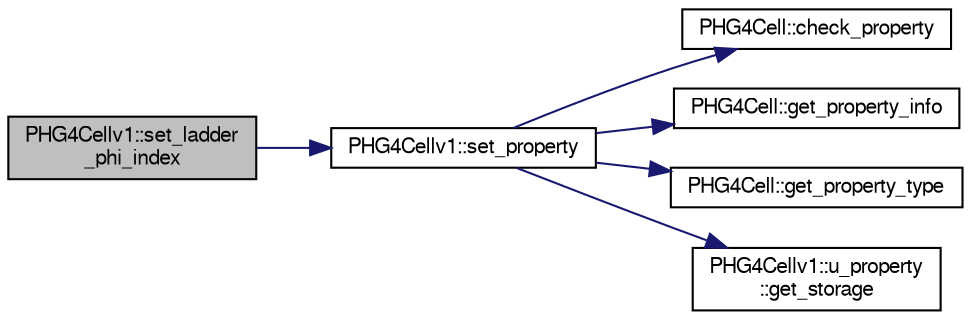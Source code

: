 digraph "PHG4Cellv1::set_ladder_phi_index"
{
  bgcolor="transparent";
  edge [fontname="FreeSans",fontsize="10",labelfontname="FreeSans",labelfontsize="10"];
  node [fontname="FreeSans",fontsize="10",shape=record];
  rankdir="LR";
  Node1 [label="PHG4Cellv1::set_ladder\l_phi_index",height=0.2,width=0.4,color="black", fillcolor="grey75", style="filled" fontcolor="black"];
  Node1 -> Node2 [color="midnightblue",fontsize="10",style="solid",fontname="FreeSans"];
  Node2 [label="PHG4Cellv1::set_property",height=0.2,width=0.4,color="black",URL="$de/d5e/classPHG4Cellv1.html#af7695a22ee02cb3ffaa69fbe87a92fc5"];
  Node2 -> Node3 [color="midnightblue",fontsize="10",style="solid",fontname="FreeSans"];
  Node3 [label="PHG4Cell::check_property",height=0.2,width=0.4,color="black",URL="$dc/dfe/classPHG4Cell.html#a662d88c74fbd5dc06d8dd9aac168210b"];
  Node2 -> Node4 [color="midnightblue",fontsize="10",style="solid",fontname="FreeSans"];
  Node4 [label="PHG4Cell::get_property_info",height=0.2,width=0.4,color="black",URL="$dc/dfe/classPHG4Cell.html#a42e05d988a7b10a3011cbb29ccc873cd"];
  Node2 -> Node5 [color="midnightblue",fontsize="10",style="solid",fontname="FreeSans"];
  Node5 [label="PHG4Cell::get_property_type",height=0.2,width=0.4,color="black",URL="$dc/dfe/classPHG4Cell.html#a2d7f4192e24268528db85e3f89e9bc6d"];
  Node2 -> Node6 [color="midnightblue",fontsize="10",style="solid",fontname="FreeSans"];
  Node6 [label="PHG4Cellv1::u_property\l::get_storage",height=0.2,width=0.4,color="black",URL="$df/d43/unionPHG4Cellv1_1_1u__property.html#ae23df19604c0d2332c479f4014145eaa"];
}
